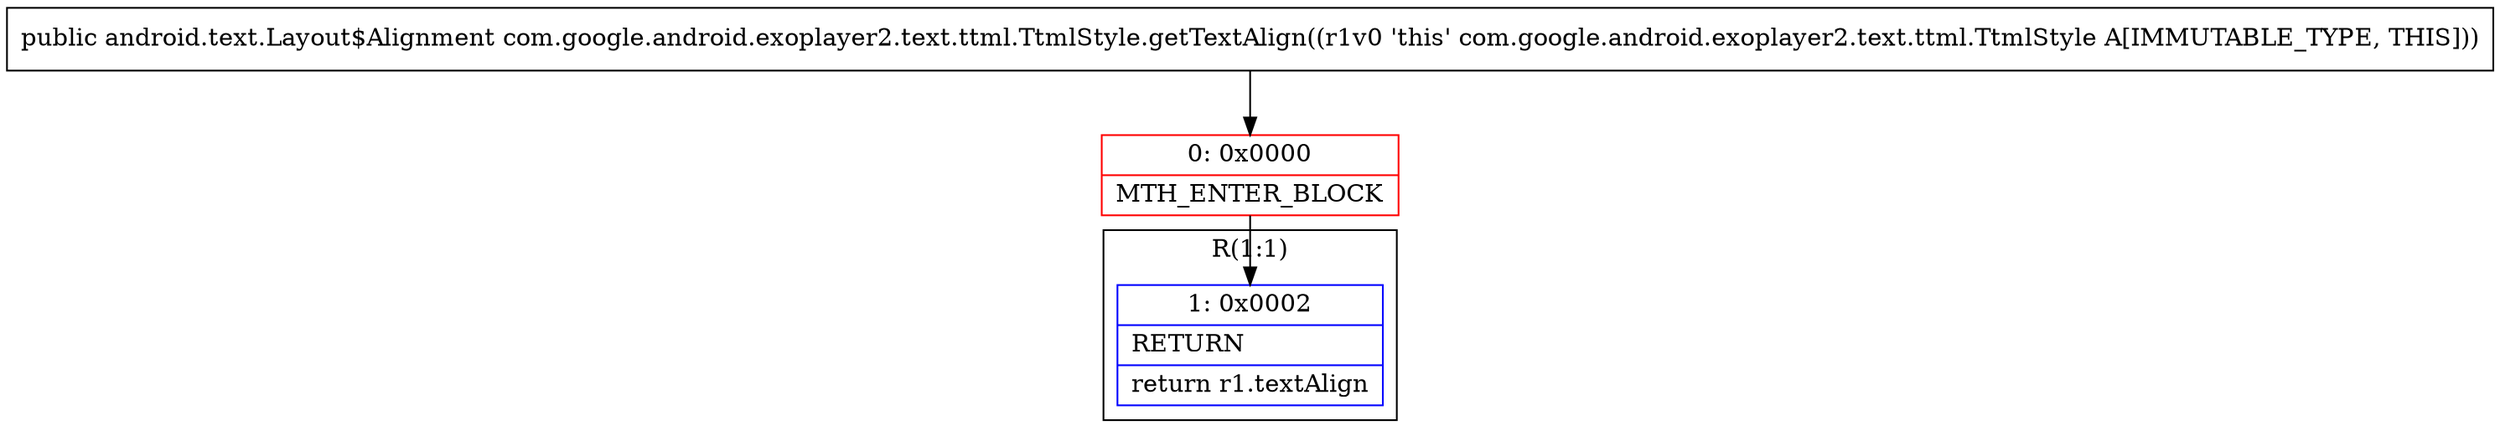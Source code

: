 digraph "CFG forcom.google.android.exoplayer2.text.ttml.TtmlStyle.getTextAlign()Landroid\/text\/Layout$Alignment;" {
subgraph cluster_Region_2021882934 {
label = "R(1:1)";
node [shape=record,color=blue];
Node_1 [shape=record,label="{1\:\ 0x0002|RETURN\l|return r1.textAlign\l}"];
}
Node_0 [shape=record,color=red,label="{0\:\ 0x0000|MTH_ENTER_BLOCK\l}"];
MethodNode[shape=record,label="{public android.text.Layout$Alignment com.google.android.exoplayer2.text.ttml.TtmlStyle.getTextAlign((r1v0 'this' com.google.android.exoplayer2.text.ttml.TtmlStyle A[IMMUTABLE_TYPE, THIS])) }"];
MethodNode -> Node_0;
Node_0 -> Node_1;
}


